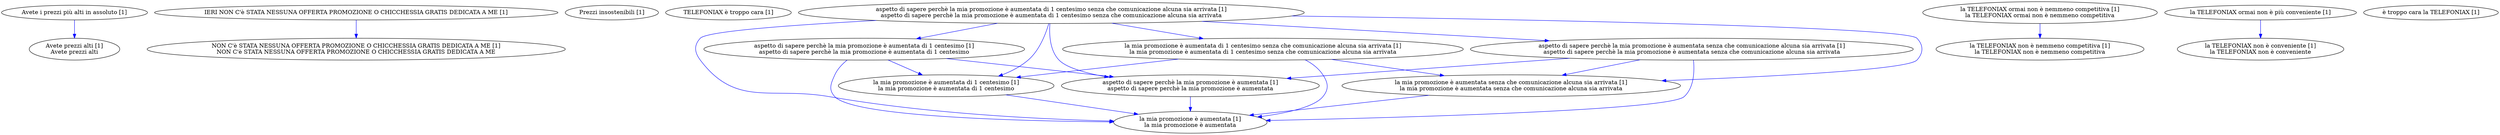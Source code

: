 digraph collapsedGraph {
"Avete prezzi alti [1]\nAvete prezzi alti""Avete i prezzi più alti in assoluto [1]""NON C'è STATA NESSUNA OFFERTA PROMOZIONE O CHICCHESSIA GRATIS DEDICATA A ME [1]\nNON C'è STATA NESSUNA OFFERTA PROMOZIONE O CHICCHESSIA GRATIS DEDICATA A ME""IERI NON C'è STATA NESSUNA OFFERTA PROMOZIONE O CHICCHESSIA GRATIS DEDICATA A ME [1]""Prezzi insostenibili [1]""TELEFONIAX è troppo cara [1]""la mia promozione è aumentata [1]\nla mia promozione è aumentata""aspetto di sapere perchè la mia promozione è aumentata di 1 centesimo senza che comunicazione alcuna sia arrivata [1]\naspetto di sapere perchè la mia promozione è aumentata di 1 centesimo senza che comunicazione alcuna sia arrivata""aspetto di sapere perchè la mia promozione è aumentata di 1 centesimo [1]\naspetto di sapere perchè la mia promozione è aumentata di 1 centesimo""la mia promozione è aumentata di 1 centesimo [1]\nla mia promozione è aumentata di 1 centesimo""aspetto di sapere perchè la mia promozione è aumentata [1]\naspetto di sapere perchè la mia promozione è aumentata""la mia promozione è aumentata di 1 centesimo senza che comunicazione alcuna sia arrivata [1]\nla mia promozione è aumentata di 1 centesimo senza che comunicazione alcuna sia arrivata""la mia promozione è aumentata senza che comunicazione alcuna sia arrivata [1]\nla mia promozione è aumentata senza che comunicazione alcuna sia arrivata""aspetto di sapere perchè la mia promozione è aumentata senza che comunicazione alcuna sia arrivata [1]\naspetto di sapere perchè la mia promozione è aumentata senza che comunicazione alcuna sia arrivata""la TELEFONIAX non è nemmeno competitiva [1]\nla TELEFONIAX non è nemmeno competitiva""la TELEFONIAX ormai non è nemmeno competitiva [1]\nla TELEFONIAX ormai non è nemmeno competitiva""la TELEFONIAX non è conveniente [1]\nla TELEFONIAX non è conveniente""la TELEFONIAX ormai non è più conveniente [1]""è troppo cara la TELEFONIAX [1]""Avete i prezzi più alti in assoluto [1]" -> "Avete prezzi alti [1]\nAvete prezzi alti" [color=blue]
"IERI NON C'è STATA NESSUNA OFFERTA PROMOZIONE O CHICCHESSIA GRATIS DEDICATA A ME [1]" -> "NON C'è STATA NESSUNA OFFERTA PROMOZIONE O CHICCHESSIA GRATIS DEDICATA A ME [1]\nNON C'è STATA NESSUNA OFFERTA PROMOZIONE O CHICCHESSIA GRATIS DEDICATA A ME" [color=blue]
"aspetto di sapere perchè la mia promozione è aumentata di 1 centesimo senza che comunicazione alcuna sia arrivata [1]\naspetto di sapere perchè la mia promozione è aumentata di 1 centesimo senza che comunicazione alcuna sia arrivata" -> "aspetto di sapere perchè la mia promozione è aumentata di 1 centesimo [1]\naspetto di sapere perchè la mia promozione è aumentata di 1 centesimo" [color=blue]
"aspetto di sapere perchè la mia promozione è aumentata di 1 centesimo [1]\naspetto di sapere perchè la mia promozione è aumentata di 1 centesimo" -> "la mia promozione è aumentata di 1 centesimo [1]\nla mia promozione è aumentata di 1 centesimo" [color=blue]
"la mia promozione è aumentata di 1 centesimo [1]\nla mia promozione è aumentata di 1 centesimo" -> "la mia promozione è aumentata [1]\nla mia promozione è aumentata" [color=blue]
"aspetto di sapere perchè la mia promozione è aumentata di 1 centesimo [1]\naspetto di sapere perchè la mia promozione è aumentata di 1 centesimo" -> "aspetto di sapere perchè la mia promozione è aumentata [1]\naspetto di sapere perchè la mia promozione è aumentata" [color=blue]
"aspetto di sapere perchè la mia promozione è aumentata [1]\naspetto di sapere perchè la mia promozione è aumentata" -> "la mia promozione è aumentata [1]\nla mia promozione è aumentata" [color=blue]
"aspetto di sapere perchè la mia promozione è aumentata di 1 centesimo senza che comunicazione alcuna sia arrivata [1]\naspetto di sapere perchè la mia promozione è aumentata di 1 centesimo senza che comunicazione alcuna sia arrivata" -> "la mia promozione è aumentata di 1 centesimo senza che comunicazione alcuna sia arrivata [1]\nla mia promozione è aumentata di 1 centesimo senza che comunicazione alcuna sia arrivata" [color=blue]
"la mia promozione è aumentata di 1 centesimo senza che comunicazione alcuna sia arrivata [1]\nla mia promozione è aumentata di 1 centesimo senza che comunicazione alcuna sia arrivata" -> "la mia promozione è aumentata di 1 centesimo [1]\nla mia promozione è aumentata di 1 centesimo" [color=blue]
"la mia promozione è aumentata di 1 centesimo senza che comunicazione alcuna sia arrivata [1]\nla mia promozione è aumentata di 1 centesimo senza che comunicazione alcuna sia arrivata" -> "la mia promozione è aumentata senza che comunicazione alcuna sia arrivata [1]\nla mia promozione è aumentata senza che comunicazione alcuna sia arrivata" [color=blue]
"la mia promozione è aumentata senza che comunicazione alcuna sia arrivata [1]\nla mia promozione è aumentata senza che comunicazione alcuna sia arrivata" -> "la mia promozione è aumentata [1]\nla mia promozione è aumentata" [color=blue]
"aspetto di sapere perchè la mia promozione è aumentata di 1 centesimo senza che comunicazione alcuna sia arrivata [1]\naspetto di sapere perchè la mia promozione è aumentata di 1 centesimo senza che comunicazione alcuna sia arrivata" -> "aspetto di sapere perchè la mia promozione è aumentata senza che comunicazione alcuna sia arrivata [1]\naspetto di sapere perchè la mia promozione è aumentata senza che comunicazione alcuna sia arrivata" [color=blue]
"aspetto di sapere perchè la mia promozione è aumentata senza che comunicazione alcuna sia arrivata [1]\naspetto di sapere perchè la mia promozione è aumentata senza che comunicazione alcuna sia arrivata" -> "aspetto di sapere perchè la mia promozione è aumentata [1]\naspetto di sapere perchè la mia promozione è aumentata" [color=blue]
"aspetto di sapere perchè la mia promozione è aumentata senza che comunicazione alcuna sia arrivata [1]\naspetto di sapere perchè la mia promozione è aumentata senza che comunicazione alcuna sia arrivata" -> "la mia promozione è aumentata senza che comunicazione alcuna sia arrivata [1]\nla mia promozione è aumentata senza che comunicazione alcuna sia arrivata" [color=blue]
"aspetto di sapere perchè la mia promozione è aumentata di 1 centesimo senza che comunicazione alcuna sia arrivata [1]\naspetto di sapere perchè la mia promozione è aumentata di 1 centesimo senza che comunicazione alcuna sia arrivata" -> "la mia promozione è aumentata senza che comunicazione alcuna sia arrivata [1]\nla mia promozione è aumentata senza che comunicazione alcuna sia arrivata" [color=blue]
"aspetto di sapere perchè la mia promozione è aumentata di 1 centesimo senza che comunicazione alcuna sia arrivata [1]\naspetto di sapere perchè la mia promozione è aumentata di 1 centesimo senza che comunicazione alcuna sia arrivata" -> "aspetto di sapere perchè la mia promozione è aumentata [1]\naspetto di sapere perchè la mia promozione è aumentata" [color=blue]
"aspetto di sapere perchè la mia promozione è aumentata di 1 centesimo senza che comunicazione alcuna sia arrivata [1]\naspetto di sapere perchè la mia promozione è aumentata di 1 centesimo senza che comunicazione alcuna sia arrivata" -> "la mia promozione è aumentata di 1 centesimo [1]\nla mia promozione è aumentata di 1 centesimo" [color=blue]
"aspetto di sapere perchè la mia promozione è aumentata di 1 centesimo [1]\naspetto di sapere perchè la mia promozione è aumentata di 1 centesimo" -> "la mia promozione è aumentata [1]\nla mia promozione è aumentata" [color=blue]
"la mia promozione è aumentata di 1 centesimo senza che comunicazione alcuna sia arrivata [1]\nla mia promozione è aumentata di 1 centesimo senza che comunicazione alcuna sia arrivata" -> "la mia promozione è aumentata [1]\nla mia promozione è aumentata" [color=blue]
"aspetto di sapere perchè la mia promozione è aumentata senza che comunicazione alcuna sia arrivata [1]\naspetto di sapere perchè la mia promozione è aumentata senza che comunicazione alcuna sia arrivata" -> "la mia promozione è aumentata [1]\nla mia promozione è aumentata" [color=blue]
"aspetto di sapere perchè la mia promozione è aumentata di 1 centesimo senza che comunicazione alcuna sia arrivata [1]\naspetto di sapere perchè la mia promozione è aumentata di 1 centesimo senza che comunicazione alcuna sia arrivata" -> "la mia promozione è aumentata [1]\nla mia promozione è aumentata" [color=blue]
"la TELEFONIAX ormai non è nemmeno competitiva [1]\nla TELEFONIAX ormai non è nemmeno competitiva" -> "la TELEFONIAX non è nemmeno competitiva [1]\nla TELEFONIAX non è nemmeno competitiva" [color=blue]
"la TELEFONIAX ormai non è più conveniente [1]" -> "la TELEFONIAX non è conveniente [1]\nla TELEFONIAX non è conveniente" [color=blue]
}